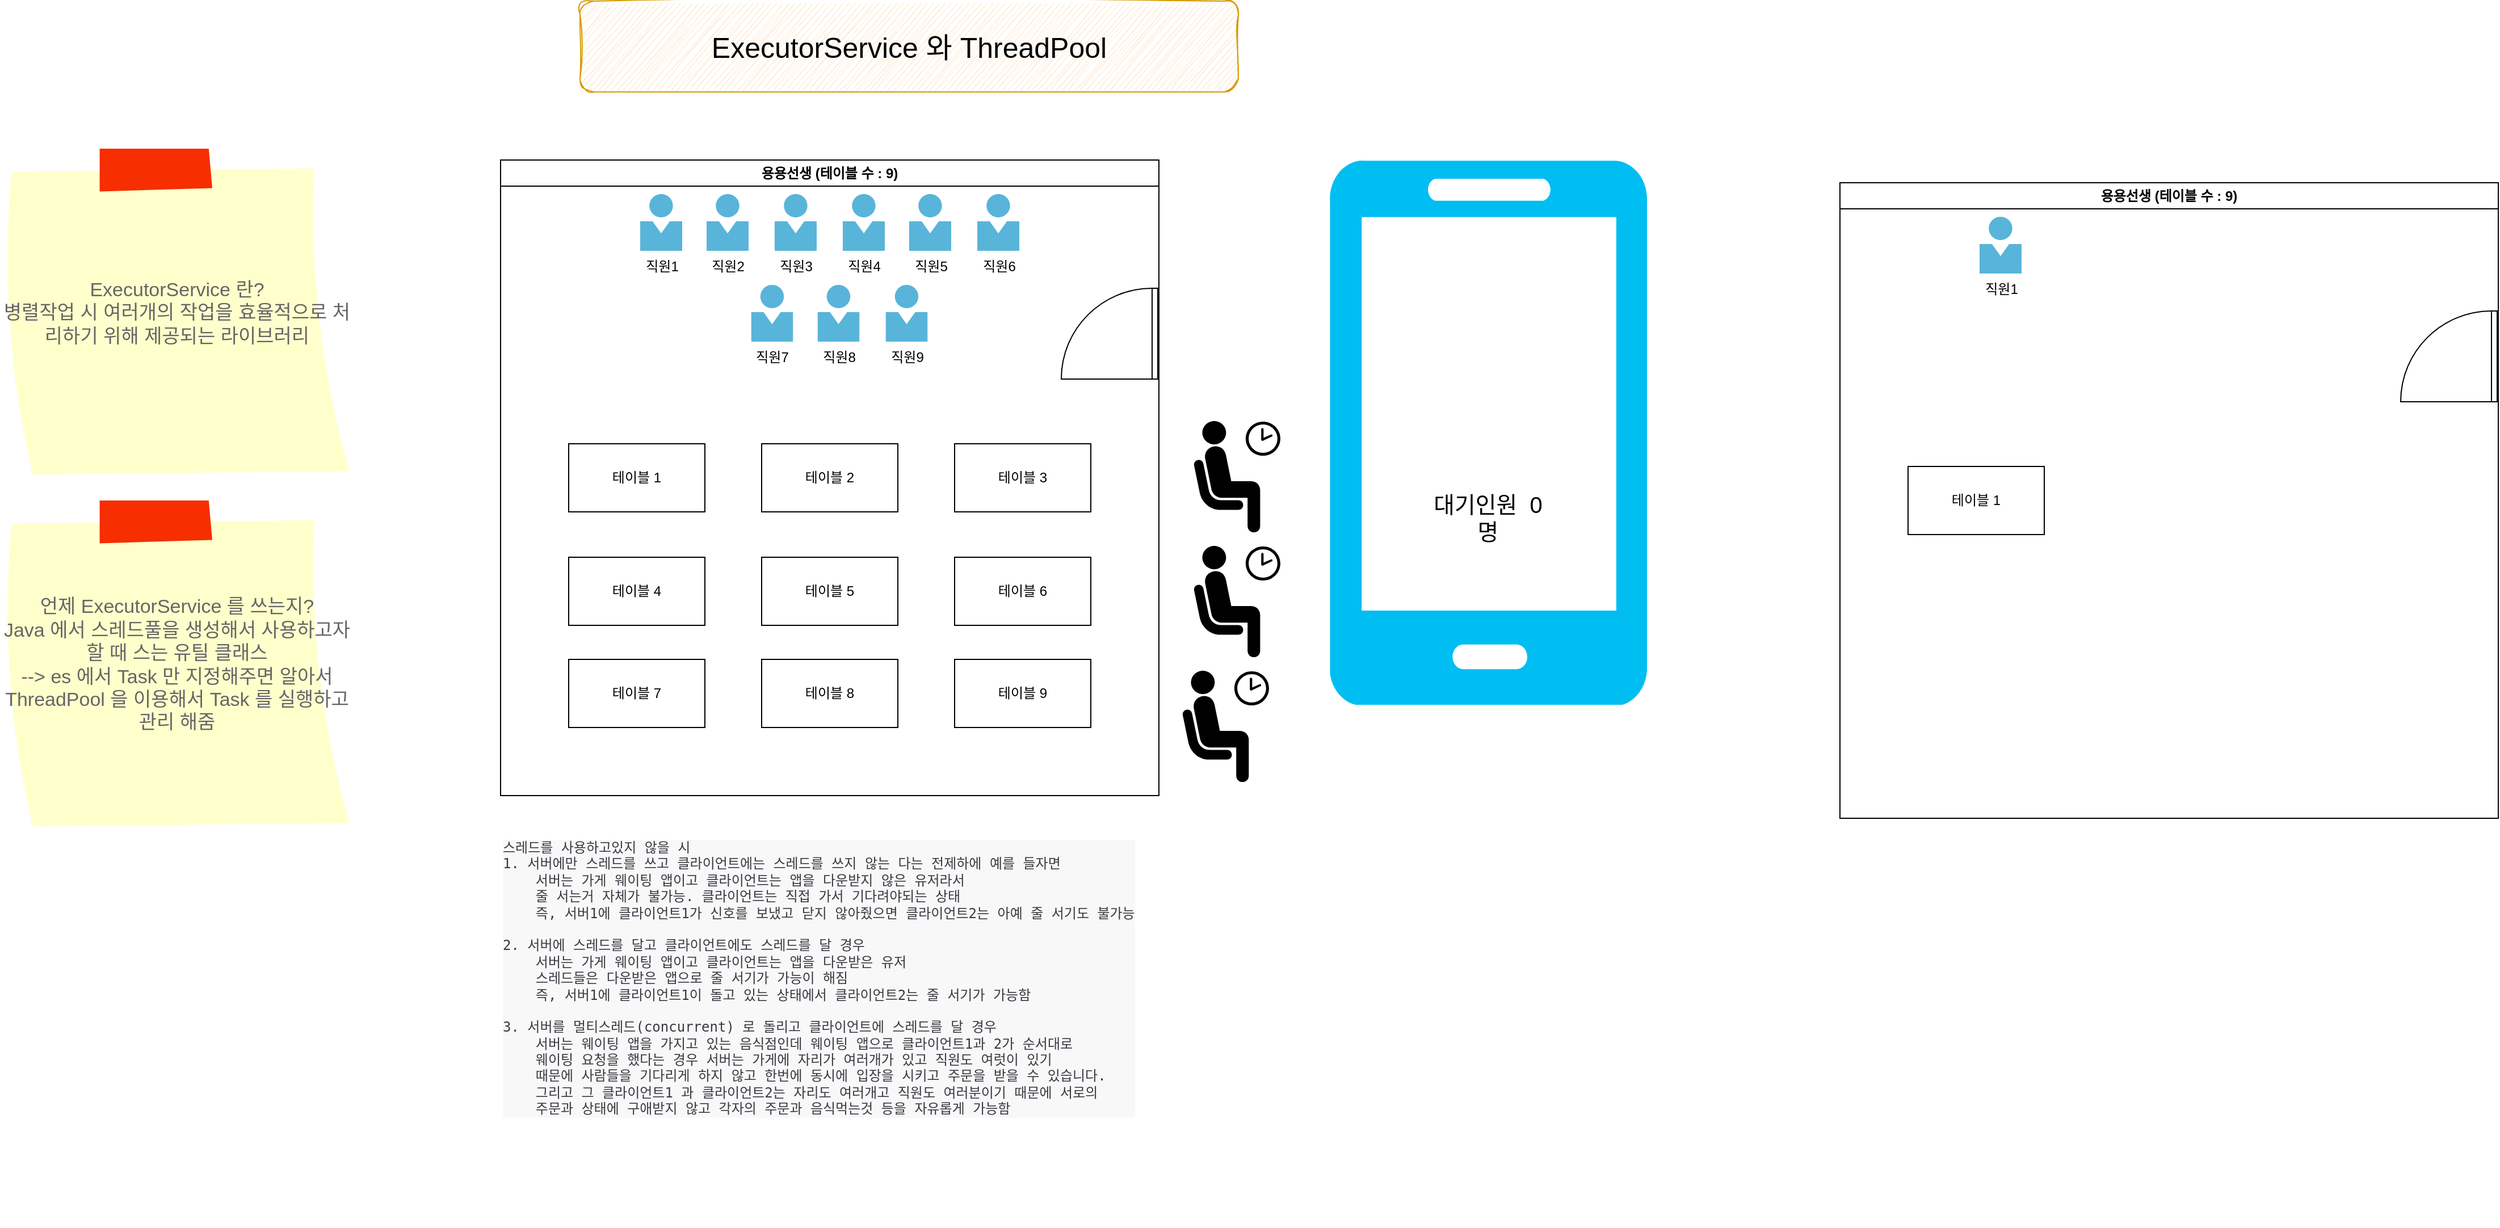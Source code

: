 <mxfile version="23.0.2" type="device">
  <diagram name="Page-1" id="pJ2-lMa2xK-h-x5YHrSW">
    <mxGraphModel dx="2163" dy="773" grid="1" gridSize="10" guides="1" tooltips="1" connect="1" arrows="1" fold="1" page="1" pageScale="1" pageWidth="850" pageHeight="1100" math="0" shadow="0">
      <root>
        <mxCell id="0" />
        <mxCell id="1" parent="0" />
        <mxCell id="oD8tPnL5Pw214VjNp2NY-16" value="용용선생 (테이블 수 : 9)" style="swimlane;whiteSpace=wrap;html=1;" vertex="1" parent="1">
          <mxGeometry x="30" y="160" width="580" height="560" as="geometry" />
        </mxCell>
        <mxCell id="oD8tPnL5Pw214VjNp2NY-20" value="테이블 5" style="rounded=0;whiteSpace=wrap;html=1;" vertex="1" parent="oD8tPnL5Pw214VjNp2NY-16">
          <mxGeometry x="230" y="350" width="120" height="60" as="geometry" />
        </mxCell>
        <mxCell id="oD8tPnL5Pw214VjNp2NY-21" value="테이블 6" style="rounded=0;whiteSpace=wrap;html=1;" vertex="1" parent="oD8tPnL5Pw214VjNp2NY-16">
          <mxGeometry x="400" y="350" width="120" height="60" as="geometry" />
        </mxCell>
        <mxCell id="oD8tPnL5Pw214VjNp2NY-22" value="테이블 4" style="rounded=0;whiteSpace=wrap;html=1;" vertex="1" parent="oD8tPnL5Pw214VjNp2NY-16">
          <mxGeometry x="60" y="350" width="120" height="60" as="geometry" />
        </mxCell>
        <mxCell id="oD8tPnL5Pw214VjNp2NY-23" value="테이블 8" style="rounded=0;whiteSpace=wrap;html=1;" vertex="1" parent="oD8tPnL5Pw214VjNp2NY-16">
          <mxGeometry x="230" y="440" width="120" height="60" as="geometry" />
        </mxCell>
        <mxCell id="oD8tPnL5Pw214VjNp2NY-24" value="테이블 9" style="rounded=0;whiteSpace=wrap;html=1;" vertex="1" parent="oD8tPnL5Pw214VjNp2NY-16">
          <mxGeometry x="400" y="440" width="120" height="60" as="geometry" />
        </mxCell>
        <mxCell id="oD8tPnL5Pw214VjNp2NY-25" value="테이블 7" style="rounded=0;whiteSpace=wrap;html=1;" vertex="1" parent="oD8tPnL5Pw214VjNp2NY-16">
          <mxGeometry x="60" y="440" width="120" height="60" as="geometry" />
        </mxCell>
        <mxCell id="oD8tPnL5Pw214VjNp2NY-26" value="직원1" style="image;sketch=0;aspect=fixed;html=1;points=[];align=center;fontSize=12;image=img/lib/mscae/Person.svg;" vertex="1" parent="oD8tPnL5Pw214VjNp2NY-16">
          <mxGeometry x="123" y="30" width="37" height="50" as="geometry" />
        </mxCell>
        <mxCell id="oD8tPnL5Pw214VjNp2NY-18" value="테이블 1" style="rounded=0;whiteSpace=wrap;html=1;" vertex="1" parent="oD8tPnL5Pw214VjNp2NY-16">
          <mxGeometry x="60" y="250" width="120" height="60" as="geometry" />
        </mxCell>
        <mxCell id="oD8tPnL5Pw214VjNp2NY-17" value="테이블 2" style="rounded=0;whiteSpace=wrap;html=1;" vertex="1" parent="oD8tPnL5Pw214VjNp2NY-16">
          <mxGeometry x="230" y="250" width="120" height="60" as="geometry" />
        </mxCell>
        <mxCell id="oD8tPnL5Pw214VjNp2NY-19" value="테이블 3" style="rounded=0;whiteSpace=wrap;html=1;" vertex="1" parent="oD8tPnL5Pw214VjNp2NY-16">
          <mxGeometry x="400" y="250" width="120" height="60" as="geometry" />
        </mxCell>
        <mxCell id="oD8tPnL5Pw214VjNp2NY-28" value="직원3" style="image;sketch=0;aspect=fixed;html=1;points=[];align=center;fontSize=12;image=img/lib/mscae/Person.svg;" vertex="1" parent="oD8tPnL5Pw214VjNp2NY-16">
          <mxGeometry x="241.5" y="30" width="37" height="50" as="geometry" />
        </mxCell>
        <mxCell id="oD8tPnL5Pw214VjNp2NY-27" value="직원2" style="image;sketch=0;aspect=fixed;html=1;points=[];align=center;fontSize=12;image=img/lib/mscae/Person.svg;" vertex="1" parent="oD8tPnL5Pw214VjNp2NY-16">
          <mxGeometry x="181.5" y="30" width="37" height="50" as="geometry" />
        </mxCell>
        <mxCell id="oD8tPnL5Pw214VjNp2NY-29" value="직원4" style="image;sketch=0;aspect=fixed;html=1;points=[];align=center;fontSize=12;image=img/lib/mscae/Person.svg;" vertex="1" parent="oD8tPnL5Pw214VjNp2NY-16">
          <mxGeometry x="301.5" y="30" width="37" height="50" as="geometry" />
        </mxCell>
        <mxCell id="oD8tPnL5Pw214VjNp2NY-30" value="직원6" style="image;sketch=0;aspect=fixed;html=1;points=[];align=center;fontSize=12;image=img/lib/mscae/Person.svg;" vertex="1" parent="oD8tPnL5Pw214VjNp2NY-16">
          <mxGeometry x="420" y="30" width="37" height="50" as="geometry" />
        </mxCell>
        <mxCell id="oD8tPnL5Pw214VjNp2NY-31" value="직원5" style="image;sketch=0;aspect=fixed;html=1;points=[];align=center;fontSize=12;image=img/lib/mscae/Person.svg;" vertex="1" parent="oD8tPnL5Pw214VjNp2NY-16">
          <mxGeometry x="360" y="30" width="37" height="50" as="geometry" />
        </mxCell>
        <mxCell id="oD8tPnL5Pw214VjNp2NY-32" value="직원7" style="image;sketch=0;aspect=fixed;html=1;points=[];align=center;fontSize=12;image=img/lib/mscae/Person.svg;" vertex="1" parent="oD8tPnL5Pw214VjNp2NY-16">
          <mxGeometry x="220.75" y="110" width="37" height="50" as="geometry" />
        </mxCell>
        <mxCell id="oD8tPnL5Pw214VjNp2NY-33" value="직원9" style="image;sketch=0;aspect=fixed;html=1;points=[];align=center;fontSize=12;image=img/lib/mscae/Person.svg;" vertex="1" parent="oD8tPnL5Pw214VjNp2NY-16">
          <mxGeometry x="339.25" y="110" width="37" height="50" as="geometry" />
        </mxCell>
        <mxCell id="oD8tPnL5Pw214VjNp2NY-34" value="직원8" style="image;sketch=0;aspect=fixed;html=1;points=[];align=center;fontSize=12;image=img/lib/mscae/Person.svg;" vertex="1" parent="oD8tPnL5Pw214VjNp2NY-16">
          <mxGeometry x="279.25" y="110" width="37" height="50" as="geometry" />
        </mxCell>
        <mxCell id="oD8tPnL5Pw214VjNp2NY-49" value="" style="verticalLabelPosition=bottom;html=1;verticalAlign=top;align=center;shape=mxgraph.floorplan.doorRight;aspect=fixed;direction=south;" vertex="1" parent="oD8tPnL5Pw214VjNp2NY-16">
          <mxGeometry x="494" y="113" width="85" height="80" as="geometry" />
        </mxCell>
        <mxCell id="oD8tPnL5Pw214VjNp2NY-10" value="&lt;font style=&quot;font-size: 25px;&quot;&gt;ExecutorService 와 ThreadPool&lt;/font&gt;" style="rounded=1;whiteSpace=wrap;html=1;fillColor=#ffe6cc;strokeColor=#d79b00;sketch=1;curveFitting=1;jiggle=2;" vertex="1" parent="1">
          <mxGeometry x="100" y="20" width="580" height="80" as="geometry" />
        </mxCell>
        <mxCell id="oD8tPnL5Pw214VjNp2NY-12" value="ExecutorService 란?&lt;br&gt;병렬작업 시 여러개의 작업을 효율적으로 처리하기 위해 제공되는 라이브러리" style="strokeWidth=1;shadow=0;dashed=0;align=center;html=1;shape=mxgraph.mockup.text.stickyNote2;fontColor=#666666;mainText=;fontSize=17;whiteSpace=wrap;fillColor=#ffffcc;strokeColor=#F62E00;" vertex="1" parent="1">
          <mxGeometry x="-410" y="150" width="310" height="290" as="geometry" />
        </mxCell>
        <mxCell id="oD8tPnL5Pw214VjNp2NY-13" value="언제 ExecutorService 를 쓰는지?&lt;br&gt;Java 에서 스레드풀을 생성해서 사용하고자 할 때 스는 유틸 클래스&lt;br&gt;--&amp;gt; es 에서 Task 만 지정해주면 알아서 ThreadPool 을 이용해서 Task 를 실행하고 관리 해줌" style="strokeWidth=1;shadow=0;dashed=0;align=center;html=1;shape=mxgraph.mockup.text.stickyNote2;fontColor=#666666;mainText=;fontSize=17;whiteSpace=wrap;fillColor=#ffffcc;strokeColor=#F62E00;" vertex="1" parent="1">
          <mxGeometry x="-410" y="460" width="310" height="290" as="geometry" />
        </mxCell>
        <mxCell id="oD8tPnL5Pw214VjNp2NY-36" value="" style="verticalLabelPosition=bottom;html=1;verticalAlign=top;align=center;strokeColor=none;fillColor=#00BEF2;shape=mxgraph.azure.mobile;pointerEvents=1;" vertex="1" parent="1">
          <mxGeometry x="760" y="160" width="280" height="480" as="geometry" />
        </mxCell>
        <mxCell id="oD8tPnL5Pw214VjNp2NY-37" value="" style="shape=image;html=1;verticalAlign=top;verticalLabelPosition=bottom;labelBackgroundColor=#ffffff;imageAspect=0;aspect=fixed;image=https://cdn4.iconfinder.com/data/icons/business-finances/512/business_finances_finances_calendar_date_dating_appointment-128.png" vertex="1" parent="1">
          <mxGeometry x="805.5" y="231" width="189" height="189" as="geometry" />
        </mxCell>
        <mxCell id="oD8tPnL5Pw214VjNp2NY-38" value="&lt;font style=&quot;font-size: 20px;&quot;&gt;대기인원&amp;nbsp; 0명&lt;/font&gt;" style="text;html=1;strokeColor=none;fillColor=none;align=center;verticalAlign=middle;whiteSpace=wrap;rounded=0;" vertex="1" parent="1">
          <mxGeometry x="850" y="460" width="100" height="30" as="geometry" />
        </mxCell>
        <mxCell id="oD8tPnL5Pw214VjNp2NY-40" value="&lt;pre data-mce-style=&quot;background-color: #f8f8f8; color: #383a42; text-align: start;&quot; data-ke-language=&quot;bash&quot; data-ke-type=&quot;codeblock&quot; class=&quot;hljs angelscript&quot; id=&quot;code_1706758131321&quot; style=&quot;border-color: var(--border-color); font-size: 12px; font-style: normal; font-variant-ligatures: normal; font-variant-caps: normal; font-weight: 400; letter-spacing: normal; orphans: 2; text-indent: 0px; text-transform: none; widows: 2; word-spacing: 0px; -webkit-text-stroke-width: 0px; text-decoration-thickness: initial; text-decoration-style: initial; text-decoration-color: initial; background-color: rgb(248, 248, 248); color: rgb(56, 58, 66); text-align: start;&quot;&gt;&lt;br&gt;&lt;/pre&gt;" style="text;whiteSpace=wrap;html=1;" vertex="1" parent="1">
          <mxGeometry x="160" y="810" width="560" height="290" as="geometry" />
        </mxCell>
        <mxCell id="oD8tPnL5Pw214VjNp2NY-42" value="&lt;pre id=&quot;code_1706758131321&quot; class=&quot;hljs angelscript&quot; data-ke-type=&quot;codeblock&quot; data-ke-language=&quot;bash&quot; data-mce-style=&quot;background-color: #f8f8f8; color: #383a42; text-align: start;&quot; style=&quot;border-color: var(--border-color); font-size: 12px; font-style: normal; font-variant-ligatures: normal; font-variant-caps: normal; font-weight: 400; letter-spacing: normal; orphans: 2; text-indent: 0px; text-transform: none; widows: 2; word-spacing: 0px; -webkit-text-stroke-width: 0px; text-decoration-thickness: initial; text-decoration-style: initial; text-decoration-color: initial; background-color: rgb(248, 248, 248); color: rgb(56, 58, 66); text-align: start;&quot;&gt;스레드를 사용하고있지 않을 시 &lt;br style=&quot;border-color: var(--border-color);&quot;&gt;&lt;span class=&quot;hljs-number&quot; style=&quot;border-color: var(--border-color);&quot;&gt;1.&lt;/span&gt; 서버에만 스레드를 쓰고 클라이언트에는 스레드를 쓰지 않는 다는 전제하에 예를 들자면&lt;br style=&quot;border-color: var(--border-color);&quot;&gt;&lt;span style=&quot;border-color: var(--border-color);&quot;&gt;&amp;nbsp;&amp;nbsp;&amp;nbsp;&amp;nbsp;&lt;/span&gt;서버는 가게 웨이팅 앱이고 클라이언트는 앱을 다운받지 않은 유저라서&lt;br style=&quot;border-color: var(--border-color);&quot;&gt;    줄 서는거 자체가 불가능. 클라이언트는 직접 가서 기다려야되는 상태&lt;br style=&quot;border-color: var(--border-color);&quot;&gt;    즉, 서버&lt;span class=&quot;hljs-number&quot; style=&quot;border-color: var(--border-color);&quot;&gt;1&lt;/span&gt;에 클라이언트&lt;span class=&quot;hljs-number&quot; style=&quot;border-color: var(--border-color);&quot;&gt;1&lt;/span&gt;가 신호를 보냈고 닫지 않아줬으면 클라이언트&lt;span class=&quot;hljs-number&quot; style=&quot;border-color: var(--border-color);&quot;&gt;2&lt;/span&gt;는 아예 줄 서기도 불가능&lt;br style=&quot;border-color: var(--border-color);&quot;&gt;&lt;br style=&quot;border-color: var(--border-color);&quot;&gt;&lt;span class=&quot;hljs-number&quot; style=&quot;border-color: var(--border-color);&quot;&gt;2.&lt;/span&gt; 서버에 스레드를 달고 클라이언트에도 스레드를 달 경우&lt;br style=&quot;border-color: var(--border-color);&quot;&gt;&lt;span style=&quot;border-color: var(--border-color);&quot;&gt;&amp;nbsp;&amp;nbsp;&amp;nbsp;&amp;nbsp;&lt;/span&gt;서버는 가게 웨이팅 앱이고 클라이언트는 앱을 다운받은 유저&lt;br style=&quot;border-color: var(--border-color);&quot;&gt;    스레드들은 다운받은 앱으로 줄 서기가 가능이 해짐 &lt;br style=&quot;border-color: var(--border-color);&quot;&gt;    즉, 서버&lt;span class=&quot;hljs-number&quot; style=&quot;border-color: var(--border-color);&quot;&gt;1&lt;/span&gt;에 클라이언트&lt;span class=&quot;hljs-number&quot; style=&quot;border-color: var(--border-color);&quot;&gt;1&lt;/span&gt;이 돌고 있는 상태에서 클라이언트&lt;span class=&quot;hljs-number&quot; style=&quot;border-color: var(--border-color);&quot;&gt;2&lt;/span&gt;는 줄 서기가 가능함&lt;br style=&quot;border-color: var(--border-color);&quot;&gt;    &lt;br style=&quot;border-color: var(--border-color);&quot;&gt;&lt;span class=&quot;hljs-number&quot; style=&quot;border-color: var(--border-color);&quot;&gt;3.&lt;/span&gt; 서버를 멀티스레드(concurrent) 로 돌리고 클라이언트에 스레드를 달 경우&lt;br style=&quot;border-color: var(--border-color);&quot;&gt;&lt;span style=&quot;border-color: var(--border-color);&quot;&gt;&amp;nbsp;&amp;nbsp;&amp;nbsp;&amp;nbsp;&lt;/span&gt;서버는 웨이팅 앱을 가지고 있는 음식점인데 웨이팅 앱으로 클라이언트&lt;span class=&quot;hljs-number&quot; style=&quot;border-color: var(--border-color);&quot;&gt;1&lt;/span&gt;과 &lt;span class=&quot;hljs-number&quot; style=&quot;border-color: var(--border-color);&quot;&gt;2&lt;/span&gt;가 순서대로 &lt;br style=&quot;border-color: var(--border-color);&quot;&gt;    웨이팅 요청을 했다는 경우 서버는 가게에 자리가 여러개가 있고 직원도 여럿이 있기&lt;br style=&quot;border-color: var(--border-color);&quot;&gt;    때문에 사람들을 기다리게 하지 않고 한번에 동시에 입장을 시키고 주문을 받을 수 있습니다.&lt;br style=&quot;border-color: var(--border-color);&quot;&gt;    그리고 그 클라이언트&lt;span class=&quot;hljs-number&quot; style=&quot;border-color: var(--border-color);&quot;&gt;1&lt;/span&gt; 과 클라이언트&lt;span class=&quot;hljs-number&quot; style=&quot;border-color: var(--border-color);&quot;&gt;2&lt;/span&gt;는 자리도 여러개고 직원도 여러분이기 때문에 서로의&lt;br style=&quot;border-color: var(--border-color);&quot;&gt;    주문과 상태에 구애받지 않고 각자의 주문과 음식먹는것 등을 자유롭게 가능함​&lt;/pre&gt;" style="text;whiteSpace=wrap;html=1;" vertex="1" parent="1">
          <mxGeometry x="30" y="740" width="560" height="290" as="geometry" />
        </mxCell>
        <mxCell id="oD8tPnL5Pw214VjNp2NY-43" value="" style="shape=mxgraph.signs.people.waiting_room_1;html=1;pointerEvents=1;fillColor=#000000;strokeColor=none;verticalLabelPosition=bottom;verticalAlign=top;align=center;" vertex="1" parent="1">
          <mxGeometry x="630" y="610" width="77" height="100" as="geometry" />
        </mxCell>
        <mxCell id="oD8tPnL5Pw214VjNp2NY-46" value="" style="shape=mxgraph.signs.people.waiting_room_1;html=1;pointerEvents=1;fillColor=#000000;strokeColor=none;verticalLabelPosition=bottom;verticalAlign=top;align=center;" vertex="1" parent="1">
          <mxGeometry x="640" y="390" width="77" height="100" as="geometry" />
        </mxCell>
        <mxCell id="oD8tPnL5Pw214VjNp2NY-47" value="" style="shape=mxgraph.signs.people.waiting_room_1;html=1;pointerEvents=1;fillColor=#000000;strokeColor=none;verticalLabelPosition=bottom;verticalAlign=top;align=center;" vertex="1" parent="1">
          <mxGeometry x="640" y="500" width="77" height="100" as="geometry" />
        </mxCell>
        <mxCell id="oD8tPnL5Pw214VjNp2NY-52" value="용용선생 (테이블 수 : 9)" style="swimlane;whiteSpace=wrap;html=1;" vertex="1" parent="1">
          <mxGeometry x="1210" y="180" width="580" height="560" as="geometry" />
        </mxCell>
        <mxCell id="oD8tPnL5Pw214VjNp2NY-59" value="직원1" style="image;sketch=0;aspect=fixed;html=1;points=[];align=center;fontSize=12;image=img/lib/mscae/Person.svg;" vertex="1" parent="oD8tPnL5Pw214VjNp2NY-52">
          <mxGeometry x="123" y="30" width="37" height="50" as="geometry" />
        </mxCell>
        <mxCell id="oD8tPnL5Pw214VjNp2NY-60" value="테이블 1" style="rounded=0;whiteSpace=wrap;html=1;" vertex="1" parent="oD8tPnL5Pw214VjNp2NY-52">
          <mxGeometry x="60" y="250" width="120" height="60" as="geometry" />
        </mxCell>
        <mxCell id="oD8tPnL5Pw214VjNp2NY-71" value="" style="verticalLabelPosition=bottom;html=1;verticalAlign=top;align=center;shape=mxgraph.floorplan.doorRight;aspect=fixed;direction=south;" vertex="1" parent="oD8tPnL5Pw214VjNp2NY-52">
          <mxGeometry x="494" y="113" width="85" height="80" as="geometry" />
        </mxCell>
      </root>
    </mxGraphModel>
  </diagram>
</mxfile>
